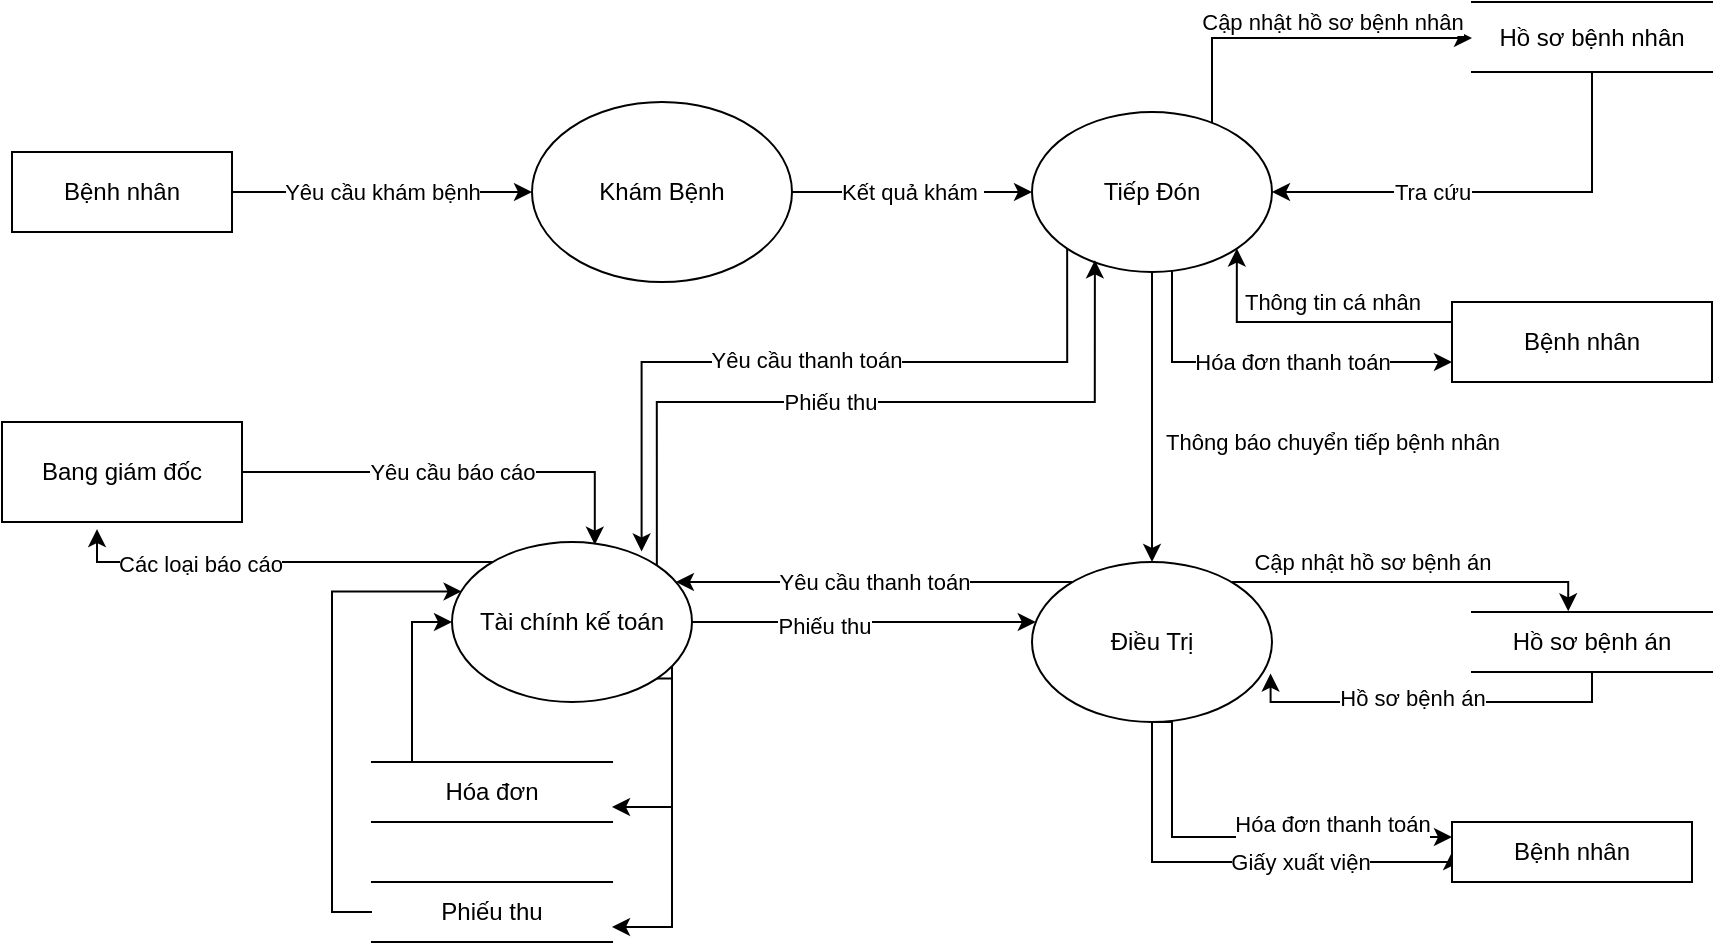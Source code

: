 <mxfile version="13.9.9" type="github">
  <diagram id="ow28NsneOe8BZYSyqIUP" name="Page-1">
    <mxGraphModel dx="1869" dy="519" grid="1" gridSize="10" guides="1" tooltips="1" connect="1" arrows="1" fold="1" page="1" pageScale="1" pageWidth="850" pageHeight="1100" math="0" shadow="0">
      <root>
        <mxCell id="0" />
        <mxCell id="1" parent="0" />
        <mxCell id="11v0PXnvtIZo2CiEv95M-6" value="Yêu cầu khám bệnh" style="edgeStyle=orthogonalEdgeStyle;rounded=0;orthogonalLoop=1;jettySize=auto;html=1;exitX=1;exitY=0.5;exitDx=0;exitDy=0;entryX=0;entryY=0.5;entryDx=0;entryDy=0;" parent="1" source="11v0PXnvtIZo2CiEv95M-1" target="11v0PXnvtIZo2CiEv95M-2" edge="1">
          <mxGeometry relative="1" as="geometry" />
        </mxCell>
        <mxCell id="11v0PXnvtIZo2CiEv95M-1" value="Bệnh nhân" style="rounded=0;whiteSpace=wrap;html=1;" parent="1" vertex="1">
          <mxGeometry y="85" width="110" height="40" as="geometry" />
        </mxCell>
        <mxCell id="11v0PXnvtIZo2CiEv95M-7" value="Kết quả khám&amp;nbsp;" style="edgeStyle=orthogonalEdgeStyle;rounded=0;orthogonalLoop=1;jettySize=auto;html=1;exitX=1;exitY=0.5;exitDx=0;exitDy=0;entryX=0;entryY=0.5;entryDx=0;entryDy=0;" parent="1" source="11v0PXnvtIZo2CiEv95M-2" target="11v0PXnvtIZo2CiEv95M-3" edge="1">
          <mxGeometry relative="1" as="geometry" />
        </mxCell>
        <mxCell id="11v0PXnvtIZo2CiEv95M-2" value="Khám Bệnh" style="ellipse;whiteSpace=wrap;html=1;" parent="1" vertex="1">
          <mxGeometry x="260" y="60" width="130" height="90" as="geometry" />
        </mxCell>
        <mxCell id="11v0PXnvtIZo2CiEv95M-9" value="Cập nhật hồ sơ bệnh nhân" style="edgeStyle=orthogonalEdgeStyle;rounded=0;orthogonalLoop=1;jettySize=auto;html=1;" parent="1" source="11v0PXnvtIZo2CiEv95M-3" target="11v0PXnvtIZo2CiEv95M-8" edge="1">
          <mxGeometry x="0.188" y="8" relative="1" as="geometry">
            <Array as="points">
              <mxPoint x="600" y="28" />
            </Array>
            <mxPoint as="offset" />
          </mxGeometry>
        </mxCell>
        <mxCell id="11v0PXnvtIZo2CiEv95M-15" value="Thông báo chuyển tiếp bệnh nhân" style="edgeStyle=orthogonalEdgeStyle;rounded=0;orthogonalLoop=1;jettySize=auto;html=1;" parent="1" source="11v0PXnvtIZo2CiEv95M-3" target="11v0PXnvtIZo2CiEv95M-5" edge="1">
          <mxGeometry x="0.172" y="90" relative="1" as="geometry">
            <mxPoint as="offset" />
          </mxGeometry>
        </mxCell>
        <mxCell id="11v0PXnvtIZo2CiEv95M-44" value="Hóa đơn thanh toán" style="edgeStyle=orthogonalEdgeStyle;rounded=0;orthogonalLoop=1;jettySize=auto;html=1;entryX=0;entryY=0.75;entryDx=0;entryDy=0;" parent="1" source="11v0PXnvtIZo2CiEv95M-3" target="11v0PXnvtIZo2CiEv95M-11" edge="1">
          <mxGeometry x="0.138" relative="1" as="geometry">
            <Array as="points">
              <mxPoint x="580" y="190" />
            </Array>
            <mxPoint as="offset" />
          </mxGeometry>
        </mxCell>
        <mxCell id="11v0PXnvtIZo2CiEv95M-50" style="edgeStyle=orthogonalEdgeStyle;rounded=0;orthogonalLoop=1;jettySize=auto;html=1;exitX=0;exitY=1;exitDx=0;exitDy=0;entryX=0.79;entryY=0.059;entryDx=0;entryDy=0;entryPerimeter=0;" parent="1" source="11v0PXnvtIZo2CiEv95M-3" target="11v0PXnvtIZo2CiEv95M-4" edge="1">
          <mxGeometry relative="1" as="geometry">
            <Array as="points">
              <mxPoint x="528" y="190" />
              <mxPoint x="315" y="190" />
            </Array>
          </mxGeometry>
        </mxCell>
        <mxCell id="11v0PXnvtIZo2CiEv95M-51" value="Yêu cầu thanh toán" style="edgeLabel;html=1;align=center;verticalAlign=middle;resizable=0;points=[];" parent="11v0PXnvtIZo2CiEv95M-50" vertex="1" connectable="0">
          <mxGeometry x="0.029" y="-1" relative="1" as="geometry">
            <mxPoint as="offset" />
          </mxGeometry>
        </mxCell>
        <mxCell id="11v0PXnvtIZo2CiEv95M-3" value="Tiếp Đón" style="ellipse;whiteSpace=wrap;html=1;" parent="1" vertex="1">
          <mxGeometry x="510" y="65" width="120" height="80" as="geometry" />
        </mxCell>
        <mxCell id="11v0PXnvtIZo2CiEv95M-35" style="edgeStyle=orthogonalEdgeStyle;rounded=0;orthogonalLoop=1;jettySize=auto;html=1;entryX=1;entryY=0.75;entryDx=0;entryDy=0;" parent="1" source="11v0PXnvtIZo2CiEv95M-4" target="11v0PXnvtIZo2CiEv95M-32" edge="1">
          <mxGeometry relative="1" as="geometry">
            <Array as="points">
              <mxPoint x="330" y="413" />
            </Array>
          </mxGeometry>
        </mxCell>
        <mxCell id="11v0PXnvtIZo2CiEv95M-37" style="edgeStyle=orthogonalEdgeStyle;rounded=0;orthogonalLoop=1;jettySize=auto;html=1;exitX=1;exitY=1;exitDx=0;exitDy=0;entryX=1;entryY=0.75;entryDx=0;entryDy=0;" parent="1" source="11v0PXnvtIZo2CiEv95M-4" target="11v0PXnvtIZo2CiEv95M-33" edge="1">
          <mxGeometry relative="1" as="geometry">
            <Array as="points">
              <mxPoint x="330" y="348" />
              <mxPoint x="330" y="473" />
            </Array>
          </mxGeometry>
        </mxCell>
        <mxCell id="11v0PXnvtIZo2CiEv95M-41" style="edgeStyle=orthogonalEdgeStyle;rounded=0;orthogonalLoop=1;jettySize=auto;html=1;entryX=0.396;entryY=1.071;entryDx=0;entryDy=0;entryPerimeter=0;" parent="1" source="11v0PXnvtIZo2CiEv95M-4" target="11v0PXnvtIZo2CiEv95M-39" edge="1">
          <mxGeometry relative="1" as="geometry">
            <Array as="points">
              <mxPoint x="43" y="290" />
            </Array>
          </mxGeometry>
        </mxCell>
        <mxCell id="11v0PXnvtIZo2CiEv95M-42" value="Các loại báo cáo" style="edgeLabel;html=1;align=center;verticalAlign=middle;resizable=0;points=[];" parent="11v0PXnvtIZo2CiEv95M-41" vertex="1" connectable="0">
          <mxGeometry x="0.367" y="1" relative="1" as="geometry">
            <mxPoint as="offset" />
          </mxGeometry>
        </mxCell>
        <mxCell id="11v0PXnvtIZo2CiEv95M-53" style="edgeStyle=orthogonalEdgeStyle;rounded=0;orthogonalLoop=1;jettySize=auto;html=1;exitX=1;exitY=0;exitDx=0;exitDy=0;entryX=0.262;entryY=0.927;entryDx=0;entryDy=0;entryPerimeter=0;" parent="1" source="11v0PXnvtIZo2CiEv95M-4" target="11v0PXnvtIZo2CiEv95M-3" edge="1">
          <mxGeometry relative="1" as="geometry">
            <Array as="points">
              <mxPoint x="322" y="210" />
              <mxPoint x="541" y="210" />
            </Array>
          </mxGeometry>
        </mxCell>
        <mxCell id="11v0PXnvtIZo2CiEv95M-54" value="Phiếu thu" style="edgeLabel;html=1;align=center;verticalAlign=middle;resizable=0;points=[];" parent="11v0PXnvtIZo2CiEv95M-53" vertex="1" connectable="0">
          <mxGeometry x="-0.095" relative="1" as="geometry">
            <mxPoint as="offset" />
          </mxGeometry>
        </mxCell>
        <mxCell id="11v0PXnvtIZo2CiEv95M-55" style="edgeStyle=orthogonalEdgeStyle;rounded=0;orthogonalLoop=1;jettySize=auto;html=1;" parent="1" source="11v0PXnvtIZo2CiEv95M-4" target="11v0PXnvtIZo2CiEv95M-5" edge="1">
          <mxGeometry relative="1" as="geometry">
            <Array as="points">
              <mxPoint x="450" y="320" />
              <mxPoint x="450" y="320" />
            </Array>
          </mxGeometry>
        </mxCell>
        <mxCell id="11v0PXnvtIZo2CiEv95M-56" value="Phiếu thu" style="edgeLabel;html=1;align=center;verticalAlign=middle;resizable=0;points=[];" parent="11v0PXnvtIZo2CiEv95M-55" vertex="1" connectable="0">
          <mxGeometry x="-0.235" y="-2" relative="1" as="geometry">
            <mxPoint as="offset" />
          </mxGeometry>
        </mxCell>
        <mxCell id="11v0PXnvtIZo2CiEv95M-4" value="Tài chính kế toán" style="ellipse;whiteSpace=wrap;html=1;" parent="1" vertex="1">
          <mxGeometry x="220" y="280" width="120" height="80" as="geometry" />
        </mxCell>
        <mxCell id="11v0PXnvtIZo2CiEv95M-17" value="Cập nhật hồ sơ bệnh án" style="edgeStyle=orthogonalEdgeStyle;rounded=0;orthogonalLoop=1;jettySize=auto;html=1;entryX=0.401;entryY=-0.011;entryDx=0;entryDy=0;entryPerimeter=0;" parent="1" source="11v0PXnvtIZo2CiEv95M-5" target="11v0PXnvtIZo2CiEv95M-16" edge="1">
          <mxGeometry x="-0.232" y="10" relative="1" as="geometry">
            <Array as="points">
              <mxPoint x="778" y="300" />
            </Array>
            <mxPoint as="offset" />
          </mxGeometry>
        </mxCell>
        <mxCell id="11v0PXnvtIZo2CiEv95M-22" style="edgeStyle=orthogonalEdgeStyle;rounded=0;orthogonalLoop=1;jettySize=auto;html=1;entryX=0;entryY=0.5;entryDx=0;entryDy=0;" parent="1" source="11v0PXnvtIZo2CiEv95M-5" target="11v0PXnvtIZo2CiEv95M-21" edge="1">
          <mxGeometry relative="1" as="geometry">
            <Array as="points">
              <mxPoint x="570" y="440" />
              <mxPoint x="720" y="440" />
            </Array>
          </mxGeometry>
        </mxCell>
        <mxCell id="11v0PXnvtIZo2CiEv95M-23" value="Giấy xuất viện" style="edgeLabel;html=1;align=center;verticalAlign=middle;resizable=0;points=[];" parent="11v0PXnvtIZo2CiEv95M-22" vertex="1" connectable="0">
          <mxGeometry x="0.153" y="-2" relative="1" as="geometry">
            <mxPoint x="14" y="-2" as="offset" />
          </mxGeometry>
        </mxCell>
        <mxCell id="11v0PXnvtIZo2CiEv95M-25" value="Yêu cầu thanh toán" style="edgeStyle=orthogonalEdgeStyle;rounded=0;orthogonalLoop=1;jettySize=auto;html=1;" parent="1" source="11v0PXnvtIZo2CiEv95M-5" target="11v0PXnvtIZo2CiEv95M-4" edge="1">
          <mxGeometry relative="1" as="geometry">
            <Array as="points">
              <mxPoint x="480" y="300" />
              <mxPoint x="480" y="300" />
            </Array>
          </mxGeometry>
        </mxCell>
        <mxCell id="11v0PXnvtIZo2CiEv95M-31" value="Hóa đơn thanh toán" style="edgeStyle=orthogonalEdgeStyle;rounded=0;orthogonalLoop=1;jettySize=auto;html=1;exitX=0.5;exitY=1;exitDx=0;exitDy=0;entryX=0;entryY=0.25;entryDx=0;entryDy=0;" parent="1" source="11v0PXnvtIZo2CiEv95M-5" target="11v0PXnvtIZo2CiEv95M-21" edge="1">
          <mxGeometry x="0.422" y="8" relative="1" as="geometry">
            <Array as="points">
              <mxPoint x="580" y="370" />
              <mxPoint x="580" y="428" />
            </Array>
            <mxPoint y="1" as="offset" />
          </mxGeometry>
        </mxCell>
        <mxCell id="11v0PXnvtIZo2CiEv95M-5" value="Điều Trị" style="ellipse;whiteSpace=wrap;html=1;" parent="1" vertex="1">
          <mxGeometry x="510" y="290" width="120" height="80" as="geometry" />
        </mxCell>
        <mxCell id="11v0PXnvtIZo2CiEv95M-10" value="Tra cứu" style="edgeStyle=orthogonalEdgeStyle;rounded=0;orthogonalLoop=1;jettySize=auto;html=1;entryX=1;entryY=0.5;entryDx=0;entryDy=0;" parent="1" source="11v0PXnvtIZo2CiEv95M-8" target="11v0PXnvtIZo2CiEv95M-3" edge="1">
          <mxGeometry x="0.273" relative="1" as="geometry">
            <Array as="points">
              <mxPoint x="790" y="105" />
            </Array>
            <mxPoint as="offset" />
          </mxGeometry>
        </mxCell>
        <mxCell id="11v0PXnvtIZo2CiEv95M-8" value="Hồ sơ bệnh nhân" style="shape=partialRectangle;whiteSpace=wrap;html=1;left=0;right=0;fillColor=none;" parent="1" vertex="1">
          <mxGeometry x="730" y="10" width="120" height="35" as="geometry" />
        </mxCell>
        <mxCell id="11v0PXnvtIZo2CiEv95M-13" style="edgeStyle=orthogonalEdgeStyle;rounded=0;orthogonalLoop=1;jettySize=auto;html=1;entryX=1;entryY=1;entryDx=0;entryDy=0;" parent="1" source="11v0PXnvtIZo2CiEv95M-11" target="11v0PXnvtIZo2CiEv95M-3" edge="1">
          <mxGeometry relative="1" as="geometry">
            <Array as="points">
              <mxPoint x="612" y="170" />
            </Array>
          </mxGeometry>
        </mxCell>
        <mxCell id="11v0PXnvtIZo2CiEv95M-14" value="Thông tin cá nhân" style="edgeLabel;html=1;align=center;verticalAlign=middle;resizable=0;points=[];" parent="11v0PXnvtIZo2CiEv95M-13" vertex="1" connectable="0">
          <mxGeometry x="0.014" relative="1" as="geometry">
            <mxPoint x="13" y="-10" as="offset" />
          </mxGeometry>
        </mxCell>
        <mxCell id="11v0PXnvtIZo2CiEv95M-11" value="Bệnh nhân" style="rounded=0;whiteSpace=wrap;html=1;" parent="1" vertex="1">
          <mxGeometry x="720" y="160" width="130" height="40" as="geometry" />
        </mxCell>
        <mxCell id="11v0PXnvtIZo2CiEv95M-19" style="edgeStyle=orthogonalEdgeStyle;rounded=0;orthogonalLoop=1;jettySize=auto;html=1;entryX=0.994;entryY=0.697;entryDx=0;entryDy=0;entryPerimeter=0;" parent="1" source="11v0PXnvtIZo2CiEv95M-16" target="11v0PXnvtIZo2CiEv95M-5" edge="1">
          <mxGeometry relative="1" as="geometry">
            <Array as="points">
              <mxPoint x="790" y="360" />
              <mxPoint x="629" y="360" />
            </Array>
          </mxGeometry>
        </mxCell>
        <mxCell id="11v0PXnvtIZo2CiEv95M-20" value="Hồ sơ bệnh án" style="edgeLabel;html=1;align=center;verticalAlign=middle;resizable=0;points=[];" parent="11v0PXnvtIZo2CiEv95M-19" vertex="1" connectable="0">
          <mxGeometry x="0.623" y="-2" relative="1" as="geometry">
            <mxPoint x="49" as="offset" />
          </mxGeometry>
        </mxCell>
        <mxCell id="11v0PXnvtIZo2CiEv95M-16" value="Hồ sơ bệnh án" style="shape=partialRectangle;whiteSpace=wrap;html=1;left=0;right=0;fillColor=none;" parent="1" vertex="1">
          <mxGeometry x="730" y="315" width="120" height="30" as="geometry" />
        </mxCell>
        <mxCell id="11v0PXnvtIZo2CiEv95M-21" value="Bệnh nhân" style="rounded=0;whiteSpace=wrap;html=1;" parent="1" vertex="1">
          <mxGeometry x="720" y="420" width="120" height="30" as="geometry" />
        </mxCell>
        <mxCell id="11v0PXnvtIZo2CiEv95M-34" style="edgeStyle=orthogonalEdgeStyle;rounded=0;orthogonalLoop=1;jettySize=auto;html=1;entryX=0;entryY=0.5;entryDx=0;entryDy=0;" parent="1" source="11v0PXnvtIZo2CiEv95M-32" target="11v0PXnvtIZo2CiEv95M-4" edge="1">
          <mxGeometry relative="1" as="geometry">
            <Array as="points">
              <mxPoint x="200" y="405" />
              <mxPoint x="200" y="320" />
            </Array>
          </mxGeometry>
        </mxCell>
        <mxCell id="11v0PXnvtIZo2CiEv95M-32" value="Hóa đơn" style="shape=partialRectangle;whiteSpace=wrap;html=1;left=0;right=0;fillColor=none;" parent="1" vertex="1">
          <mxGeometry x="180" y="390" width="120" height="30" as="geometry" />
        </mxCell>
        <mxCell id="11v0PXnvtIZo2CiEv95M-38" style="edgeStyle=orthogonalEdgeStyle;rounded=0;orthogonalLoop=1;jettySize=auto;html=1;entryX=0.04;entryY=0.309;entryDx=0;entryDy=0;entryPerimeter=0;" parent="1" source="11v0PXnvtIZo2CiEv95M-33" target="11v0PXnvtIZo2CiEv95M-4" edge="1">
          <mxGeometry relative="1" as="geometry">
            <Array as="points">
              <mxPoint x="160" y="465" />
              <mxPoint x="160" y="305" />
            </Array>
          </mxGeometry>
        </mxCell>
        <mxCell id="11v0PXnvtIZo2CiEv95M-33" value="Phiếu thu" style="shape=partialRectangle;whiteSpace=wrap;html=1;left=0;right=0;fillColor=none;" parent="1" vertex="1">
          <mxGeometry x="180" y="450" width="120" height="30" as="geometry" />
        </mxCell>
        <mxCell id="11v0PXnvtIZo2CiEv95M-40" value="Yêu cầu báo cáo" style="edgeStyle=orthogonalEdgeStyle;rounded=0;orthogonalLoop=1;jettySize=auto;html=1;entryX=0.595;entryY=0.017;entryDx=0;entryDy=0;entryPerimeter=0;" parent="1" source="11v0PXnvtIZo2CiEv95M-39" target="11v0PXnvtIZo2CiEv95M-4" edge="1">
          <mxGeometry x="-0.013" relative="1" as="geometry">
            <mxPoint as="offset" />
          </mxGeometry>
        </mxCell>
        <mxCell id="11v0PXnvtIZo2CiEv95M-39" value="Bang giám đốc" style="rounded=0;whiteSpace=wrap;html=1;" parent="1" vertex="1">
          <mxGeometry x="-5" y="220" width="120" height="50" as="geometry" />
        </mxCell>
      </root>
    </mxGraphModel>
  </diagram>
</mxfile>
